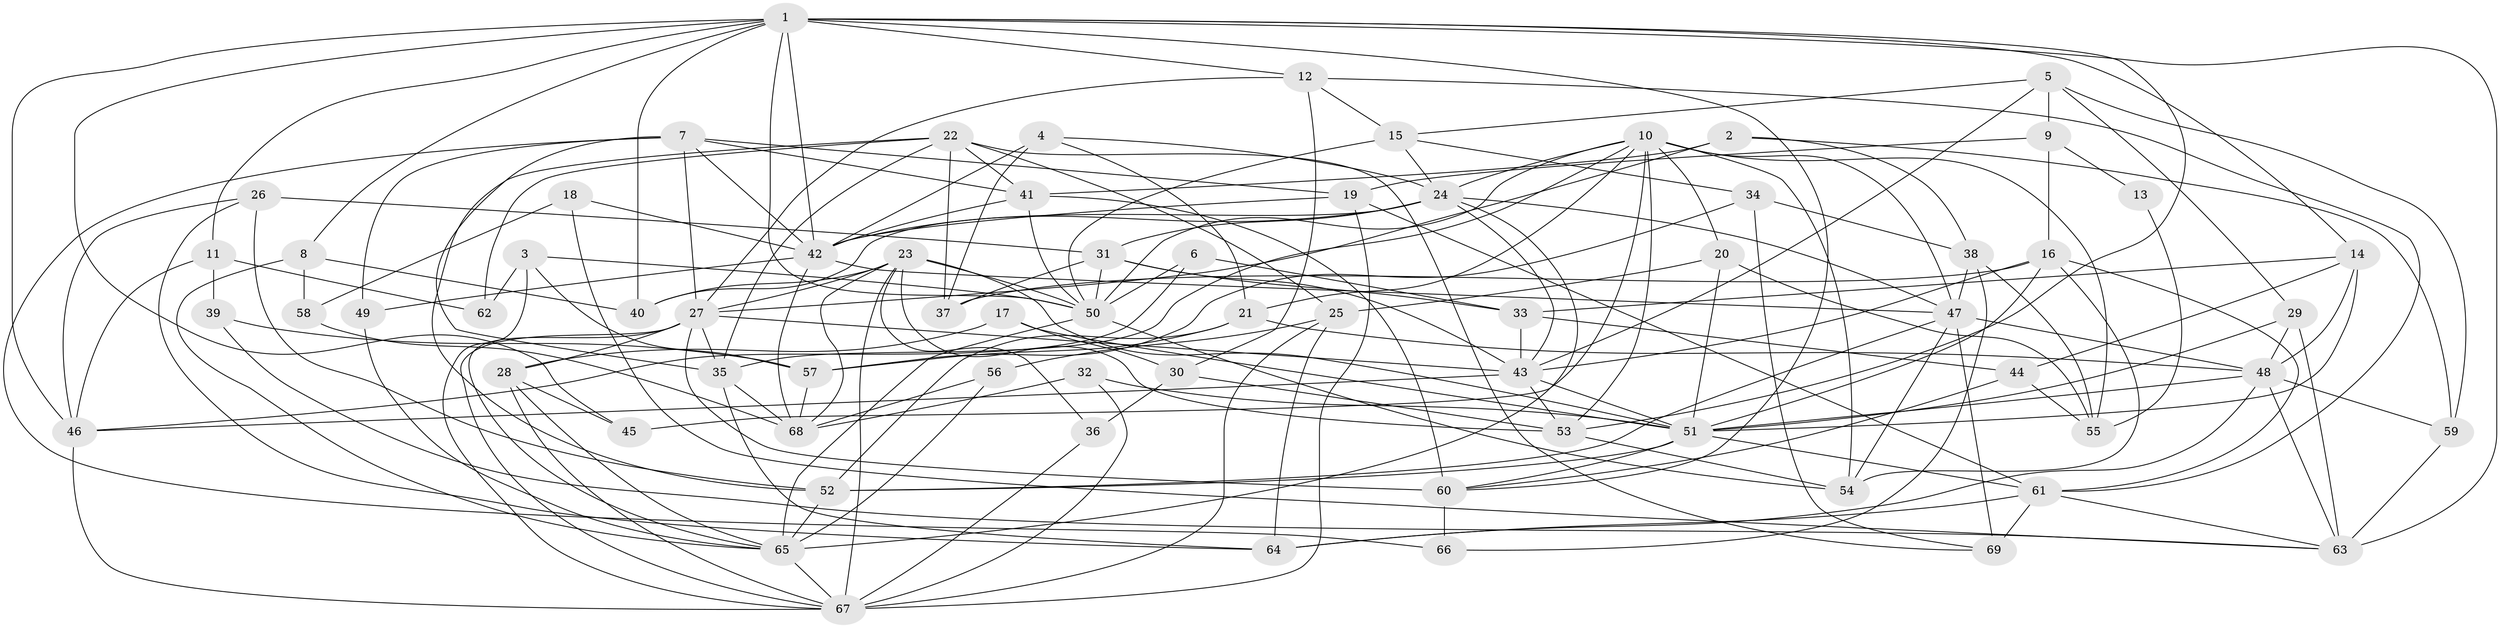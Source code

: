 // original degree distribution, {3: 0.32608695652173914, 4: 0.2608695652173913, 6: 0.11594202898550725, 7: 0.028985507246376812, 5: 0.15217391304347827, 2: 0.10144927536231885, 8: 0.014492753623188406}
// Generated by graph-tools (version 1.1) at 2025/02/03/09/25 03:02:02]
// undirected, 69 vertices, 190 edges
graph export_dot {
graph [start="1"]
  node [color=gray90,style=filled];
  1;
  2;
  3;
  4;
  5;
  6;
  7;
  8;
  9;
  10;
  11;
  12;
  13;
  14;
  15;
  16;
  17;
  18;
  19;
  20;
  21;
  22;
  23;
  24;
  25;
  26;
  27;
  28;
  29;
  30;
  31;
  32;
  33;
  34;
  35;
  36;
  37;
  38;
  39;
  40;
  41;
  42;
  43;
  44;
  45;
  46;
  47;
  48;
  49;
  50;
  51;
  52;
  53;
  54;
  55;
  56;
  57;
  58;
  59;
  60;
  61;
  62;
  63;
  64;
  65;
  66;
  67;
  68;
  69;
  1 -- 8 [weight=1.0];
  1 -- 11 [weight=1.0];
  1 -- 12 [weight=1.0];
  1 -- 14 [weight=1.0];
  1 -- 40 [weight=1.0];
  1 -- 42 [weight=1.0];
  1 -- 45 [weight=1.0];
  1 -- 46 [weight=1.0];
  1 -- 50 [weight=1.0];
  1 -- 53 [weight=1.0];
  1 -- 60 [weight=1.0];
  1 -- 63 [weight=1.0];
  2 -- 27 [weight=1.0];
  2 -- 38 [weight=1.0];
  2 -- 41 [weight=1.0];
  2 -- 59 [weight=1.0];
  3 -- 50 [weight=1.0];
  3 -- 57 [weight=1.0];
  3 -- 62 [weight=1.0];
  3 -- 67 [weight=1.0];
  4 -- 21 [weight=1.0];
  4 -- 24 [weight=1.0];
  4 -- 37 [weight=1.0];
  4 -- 42 [weight=1.0];
  5 -- 9 [weight=2.0];
  5 -- 15 [weight=1.0];
  5 -- 29 [weight=1.0];
  5 -- 43 [weight=1.0];
  5 -- 59 [weight=1.0];
  6 -- 33 [weight=1.0];
  6 -- 46 [weight=1.0];
  6 -- 50 [weight=1.0];
  7 -- 19 [weight=1.0];
  7 -- 27 [weight=1.0];
  7 -- 35 [weight=1.0];
  7 -- 41 [weight=1.0];
  7 -- 42 [weight=1.0];
  7 -- 49 [weight=1.0];
  7 -- 66 [weight=1.0];
  8 -- 40 [weight=1.0];
  8 -- 58 [weight=1.0];
  8 -- 65 [weight=1.0];
  9 -- 13 [weight=1.0];
  9 -- 16 [weight=1.0];
  9 -- 19 [weight=2.0];
  10 -- 20 [weight=1.0];
  10 -- 21 [weight=1.0];
  10 -- 24 [weight=1.0];
  10 -- 35 [weight=1.0];
  10 -- 45 [weight=1.0];
  10 -- 47 [weight=1.0];
  10 -- 50 [weight=1.0];
  10 -- 53 [weight=1.0];
  10 -- 54 [weight=1.0];
  10 -- 55 [weight=1.0];
  11 -- 39 [weight=1.0];
  11 -- 46 [weight=2.0];
  11 -- 62 [weight=1.0];
  12 -- 15 [weight=1.0];
  12 -- 27 [weight=1.0];
  12 -- 30 [weight=1.0];
  12 -- 61 [weight=1.0];
  13 -- 55 [weight=1.0];
  14 -- 33 [weight=1.0];
  14 -- 44 [weight=1.0];
  14 -- 48 [weight=1.0];
  14 -- 51 [weight=1.0];
  15 -- 24 [weight=1.0];
  15 -- 34 [weight=1.0];
  15 -- 50 [weight=2.0];
  16 -- 37 [weight=1.0];
  16 -- 43 [weight=1.0];
  16 -- 51 [weight=1.0];
  16 -- 54 [weight=1.0];
  16 -- 61 [weight=1.0];
  17 -- 28 [weight=1.0];
  17 -- 30 [weight=1.0];
  17 -- 51 [weight=1.0];
  18 -- 42 [weight=1.0];
  18 -- 58 [weight=1.0];
  18 -- 63 [weight=1.0];
  19 -- 42 [weight=1.0];
  19 -- 61 [weight=1.0];
  19 -- 67 [weight=1.0];
  20 -- 25 [weight=1.0];
  20 -- 51 [weight=2.0];
  20 -- 55 [weight=1.0];
  21 -- 48 [weight=2.0];
  21 -- 52 [weight=1.0];
  21 -- 57 [weight=1.0];
  22 -- 25 [weight=1.0];
  22 -- 35 [weight=1.0];
  22 -- 37 [weight=1.0];
  22 -- 41 [weight=1.0];
  22 -- 52 [weight=1.0];
  22 -- 62 [weight=1.0];
  22 -- 69 [weight=1.0];
  23 -- 27 [weight=1.0];
  23 -- 36 [weight=1.0];
  23 -- 40 [weight=1.0];
  23 -- 50 [weight=1.0];
  23 -- 51 [weight=1.0];
  23 -- 53 [weight=1.0];
  23 -- 67 [weight=1.0];
  23 -- 68 [weight=1.0];
  24 -- 31 [weight=1.0];
  24 -- 40 [weight=1.0];
  24 -- 42 [weight=1.0];
  24 -- 43 [weight=1.0];
  24 -- 47 [weight=1.0];
  24 -- 65 [weight=1.0];
  25 -- 56 [weight=1.0];
  25 -- 64 [weight=1.0];
  25 -- 67 [weight=1.0];
  26 -- 31 [weight=1.0];
  26 -- 46 [weight=1.0];
  26 -- 52 [weight=1.0];
  26 -- 64 [weight=1.0];
  27 -- 28 [weight=1.0];
  27 -- 35 [weight=1.0];
  27 -- 43 [weight=1.0];
  27 -- 60 [weight=1.0];
  27 -- 65 [weight=1.0];
  27 -- 67 [weight=1.0];
  28 -- 45 [weight=1.0];
  28 -- 65 [weight=1.0];
  28 -- 67 [weight=1.0];
  29 -- 48 [weight=1.0];
  29 -- 51 [weight=2.0];
  29 -- 63 [weight=1.0];
  30 -- 36 [weight=1.0];
  30 -- 53 [weight=1.0];
  31 -- 33 [weight=1.0];
  31 -- 37 [weight=1.0];
  31 -- 43 [weight=1.0];
  31 -- 50 [weight=1.0];
  32 -- 51 [weight=3.0];
  32 -- 67 [weight=1.0];
  32 -- 68 [weight=1.0];
  33 -- 43 [weight=2.0];
  33 -- 44 [weight=1.0];
  34 -- 38 [weight=1.0];
  34 -- 57 [weight=1.0];
  34 -- 69 [weight=1.0];
  35 -- 64 [weight=1.0];
  35 -- 68 [weight=1.0];
  36 -- 67 [weight=1.0];
  38 -- 47 [weight=1.0];
  38 -- 55 [weight=1.0];
  38 -- 66 [weight=1.0];
  39 -- 57 [weight=1.0];
  39 -- 63 [weight=1.0];
  41 -- 42 [weight=1.0];
  41 -- 50 [weight=1.0];
  41 -- 60 [weight=1.0];
  42 -- 47 [weight=1.0];
  42 -- 49 [weight=1.0];
  42 -- 68 [weight=1.0];
  43 -- 46 [weight=1.0];
  43 -- 51 [weight=1.0];
  43 -- 53 [weight=1.0];
  44 -- 55 [weight=1.0];
  44 -- 60 [weight=2.0];
  46 -- 67 [weight=1.0];
  47 -- 48 [weight=1.0];
  47 -- 52 [weight=1.0];
  47 -- 54 [weight=1.0];
  47 -- 69 [weight=1.0];
  48 -- 51 [weight=1.0];
  48 -- 59 [weight=1.0];
  48 -- 63 [weight=1.0];
  48 -- 64 [weight=1.0];
  49 -- 65 [weight=1.0];
  50 -- 54 [weight=1.0];
  50 -- 65 [weight=1.0];
  51 -- 52 [weight=1.0];
  51 -- 60 [weight=1.0];
  51 -- 61 [weight=1.0];
  52 -- 65 [weight=1.0];
  53 -- 54 [weight=1.0];
  56 -- 65 [weight=1.0];
  56 -- 68 [weight=1.0];
  57 -- 68 [weight=1.0];
  58 -- 68 [weight=1.0];
  59 -- 63 [weight=1.0];
  60 -- 66 [weight=1.0];
  61 -- 63 [weight=1.0];
  61 -- 64 [weight=1.0];
  61 -- 69 [weight=2.0];
  65 -- 67 [weight=1.0];
}
